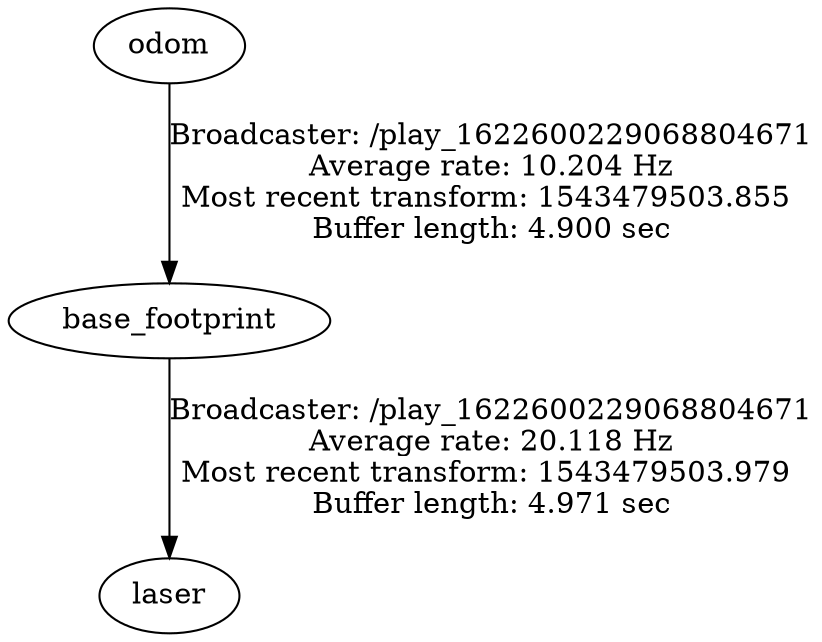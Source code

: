 digraph G {
"base_footprint" -> "laser"[label="Broadcaster: /play_1622600229068804671\nAverage rate: 20.118 Hz\nMost recent transform: 1543479503.979 \nBuffer length: 4.971 sec\n"];
"odom" -> "base_footprint"[label="Broadcaster: /play_1622600229068804671\nAverage rate: 10.204 Hz\nMost recent transform: 1543479503.855 \nBuffer length: 4.900 sec\n"];
}
